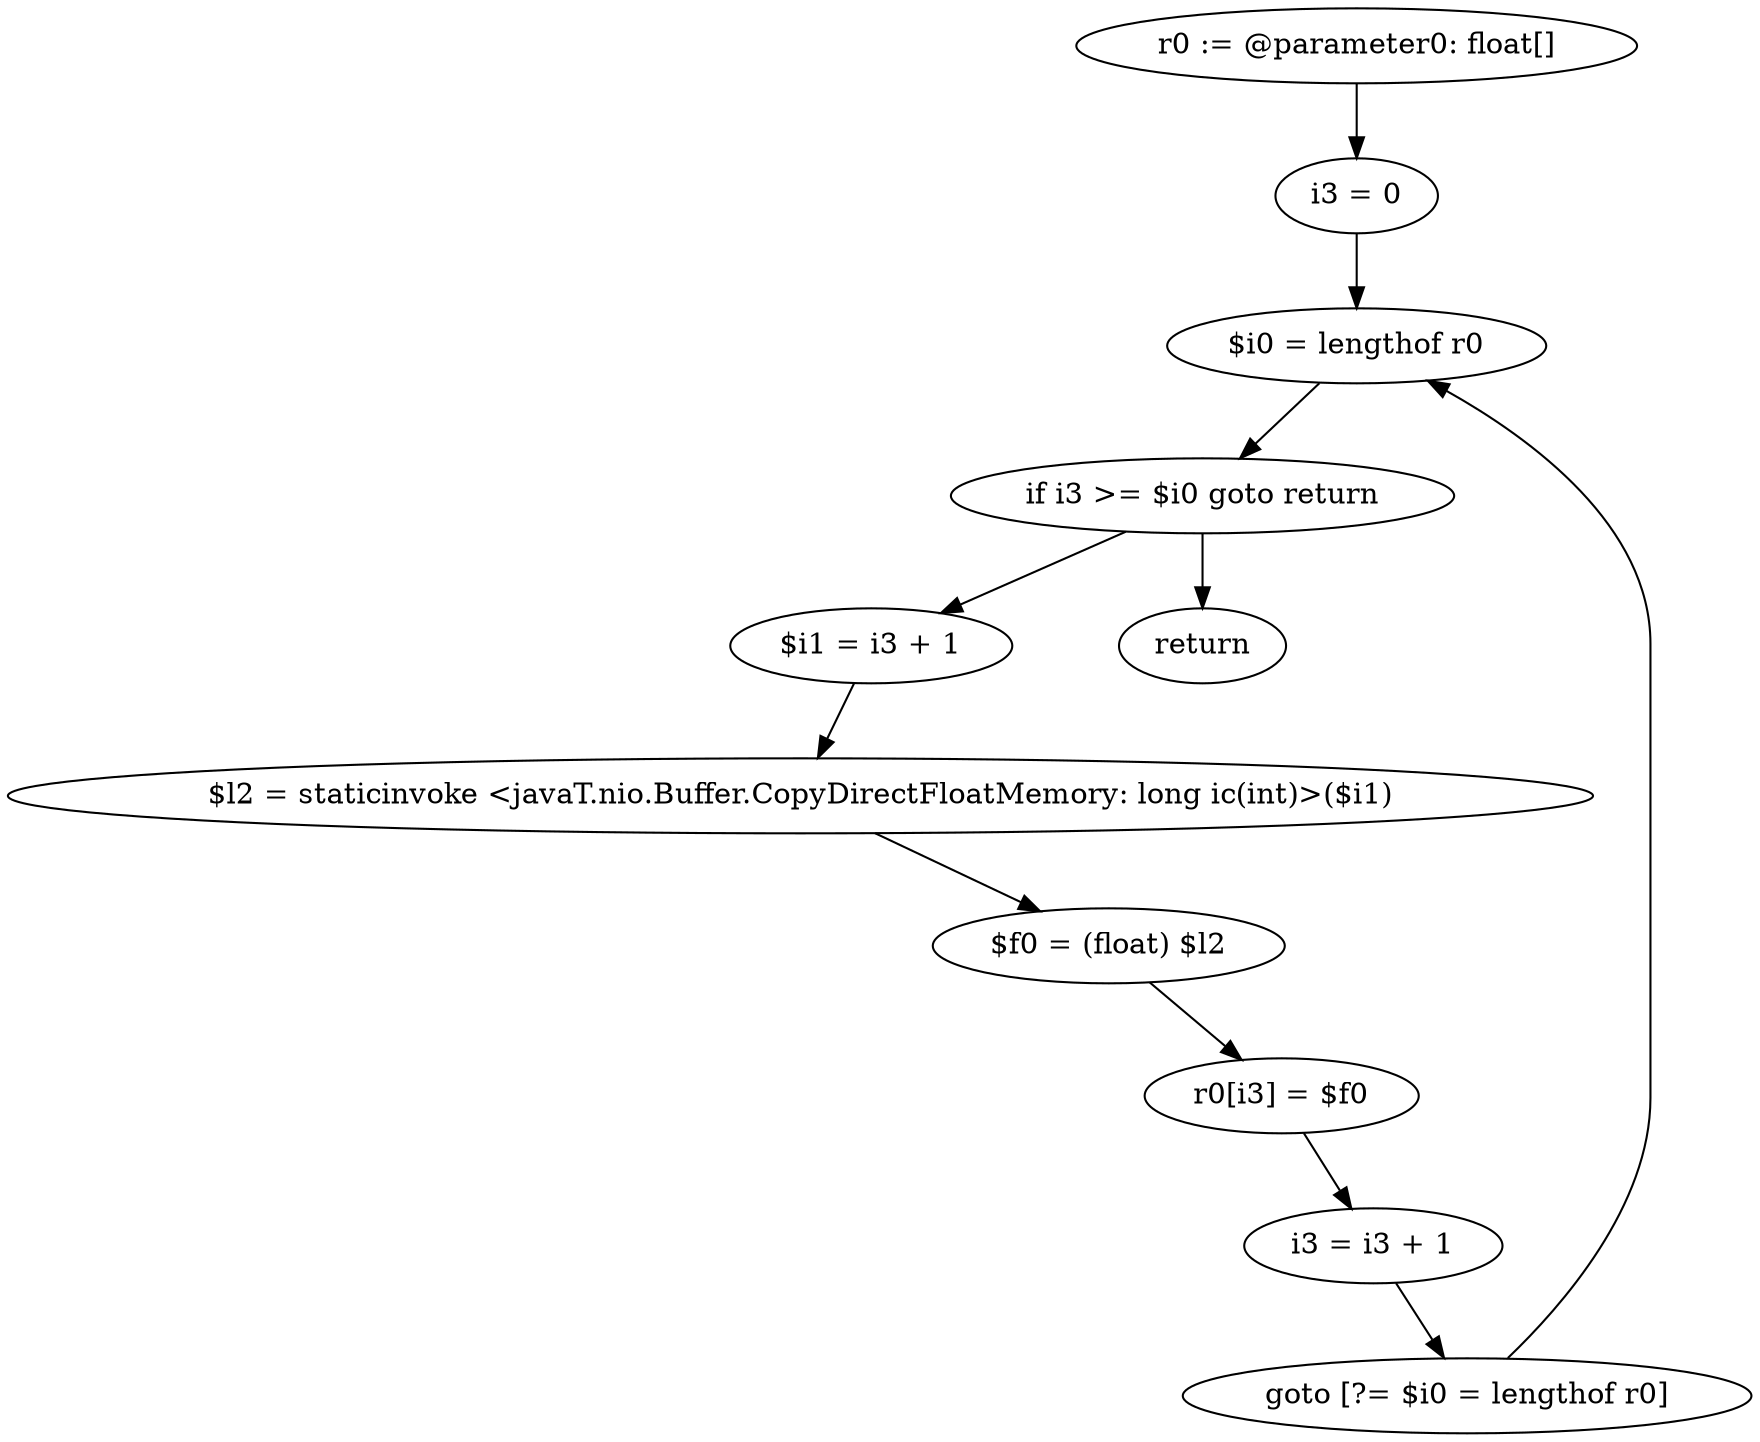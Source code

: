 digraph "unitGraph" {
    "r0 := @parameter0: float[]"
    "i3 = 0"
    "$i0 = lengthof r0"
    "if i3 >= $i0 goto return"
    "$i1 = i3 + 1"
    "$l2 = staticinvoke <javaT.nio.Buffer.CopyDirectFloatMemory: long ic(int)>($i1)"
    "$f0 = (float) $l2"
    "r0[i3] = $f0"
    "i3 = i3 + 1"
    "goto [?= $i0 = lengthof r0]"
    "return"
    "r0 := @parameter0: float[]"->"i3 = 0";
    "i3 = 0"->"$i0 = lengthof r0";
    "$i0 = lengthof r0"->"if i3 >= $i0 goto return";
    "if i3 >= $i0 goto return"->"$i1 = i3 + 1";
    "if i3 >= $i0 goto return"->"return";
    "$i1 = i3 + 1"->"$l2 = staticinvoke <javaT.nio.Buffer.CopyDirectFloatMemory: long ic(int)>($i1)";
    "$l2 = staticinvoke <javaT.nio.Buffer.CopyDirectFloatMemory: long ic(int)>($i1)"->"$f0 = (float) $l2";
    "$f0 = (float) $l2"->"r0[i3] = $f0";
    "r0[i3] = $f0"->"i3 = i3 + 1";
    "i3 = i3 + 1"->"goto [?= $i0 = lengthof r0]";
    "goto [?= $i0 = lengthof r0]"->"$i0 = lengthof r0";
}
